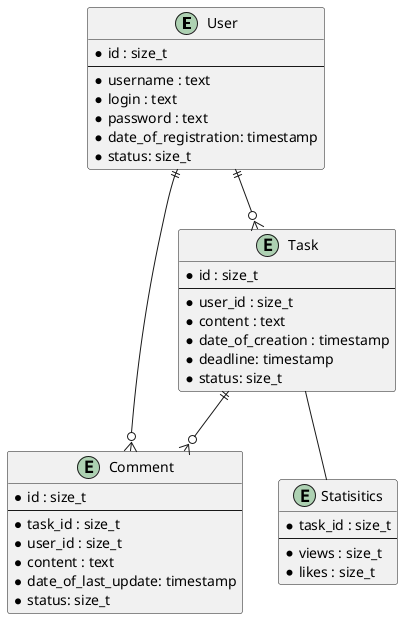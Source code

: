 @startuml

entity "User" as user {
  *id : size_t
  --
  *username : text
  *login : text
  *password : text
  *date_of_registration: timestamp
  *status: size_t
}

entity "Task" as task {
  *id : size_t
  --
  *user_id : size_t
  *content : text
  *date_of_creation : timestamp
  *deadline: timestamp
  *status: size_t
}

entity "Comment" as comment {
  *id : size_t
  --
  *task_id : size_t
  *user_id : size_t
  *content : text
  *date_of_last_update: timestamp
  *status: size_t
}

entity "Statisitics" as stat {
  *task_id : size_t
  --
  *views : size_t
  *likes : size_t
}


user ||--o{ task
task -- stat
task ||--o{ comment
user ||--o{ comment

@enduml